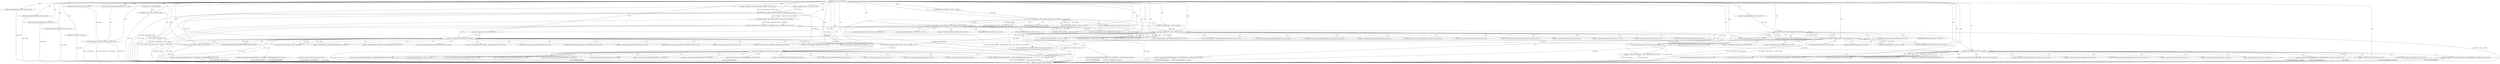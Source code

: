 
digraph "FUN74" {  

"7417" [label = "(METHOD,FUN74)<SUB>1305</SUB>" ]

"7699" [label = "(METHOD_RETURN,int)<SUB>1305</SUB>" ]

"7418" [label = "(PARAM,SpectralBandReplication *VAR46)<SUB>1305</SUB>" ]

"7419" [label = "(PARAM,float VAR220[2][38][64])<SUB>1305</SUB>" ]

"7420" [label = "(PARAM,const float VAR245[38][64][2])<SUB>1306</SUB>" ]

"7421" [label = "(PARAM,const float VAR246[38][64][2])<SUB>1306</SUB>" ]

"7422" [label = "(PARAM,const float VAR231[32][40][2])<SUB>1307</SUB>" ]

"7423" [label = "(PARAM,int VAR173)<SUB>1307</SUB>" ]

"7428" [label = "(&lt;operator&gt;.assignment,VAR240 = 32)<SUB>1310</SUB>" ]

"7432" [label = "(&lt;operator&gt;.assignment,VAR247 = FUN32(2*VAR46-&gt;VAR50[VAR173].VAR162 - VAR240, 0))<SUB>1311</SUB>" ]

"7447" [label = "(FUN100,FUN100(VAR220, 0, 2*sizeof(*VAR220)))<SUB>1312</SUB>" ]

"7697" [label = "(RETURN,return 0;,return 0;)<SUB>1338</SUB>" ]

"7460" [label = "(&lt;operator&gt;.lessThan,VAR69 &lt; VAR46-&gt;VAR48[0])<SUB>1313</SUB>" ]

"7467" [label = "(&lt;operator&gt;.postIncrement,VAR69++)<SUB>1313</SUB>" ]

"7517" [label = "(&lt;operator&gt;.lessThan,VAR69 &lt; VAR46-&gt;VAR48[0] + VAR46-&gt;VAR49[0])<SUB>1319</SUB>" ]

"7530" [label = "(&lt;operator&gt;.postIncrement,VAR69++)<SUB>1319</SUB>" ]

"7583" [label = "(&lt;operator&gt;.lessThan,VAR69 &lt; VAR46-&gt;VAR48[1])<SUB>1326</SUB>" ]

"7590" [label = "(&lt;operator&gt;.postIncrement,VAR69++)<SUB>1326</SUB>" ]

"7640" [label = "(&lt;operator&gt;.lessThan,VAR69 &lt; VAR46-&gt;VAR48[1] + VAR46-&gt;VAR49[1])<SUB>1332</SUB>" ]

"7653" [label = "(&lt;operator&gt;.postIncrement,VAR69++)<SUB>1332</SUB>" ]

"7698" [label = "(LITERAL,0,return 0;)<SUB>1338</SUB>" ]

"7434" [label = "(FUN32,FUN32(2*VAR46-&gt;VAR50[VAR173].VAR162 - VAR240, 0))<SUB>1311</SUB>" ]

"7450" [label = "(&lt;operator&gt;.multiplication,2*sizeof(*VAR220))<SUB>1312</SUB>" ]

"7457" [label = "(&lt;operator&gt;.assignment,VAR69 = 0)<SUB>1313</SUB>" ]

"7580" [label = "(&lt;operator&gt;.assignment,VAR69 = 0)<SUB>1326</SUB>" ]

"7435" [label = "(&lt;operator&gt;.subtraction,2*VAR46-&gt;VAR50[VAR173].VAR162 - VAR240)<SUB>1311</SUB>" ]

"7452" [label = "(&lt;operator&gt;.sizeOf,sizeof(*VAR220))<SUB>1312</SUB>" ]

"7475" [label = "(&lt;operator&gt;.lessThan,VAR68 &lt; VAR247)<SUB>1314</SUB>" ]

"7478" [label = "(&lt;operator&gt;.postIncrement,VAR68++)<SUB>1314</SUB>" ]

"7519" [label = "(&lt;operator&gt;.addition,VAR46-&gt;VAR48[0] + VAR46-&gt;VAR49[0])<SUB>1319</SUB>" ]

"7538" [label = "(&lt;operator&gt;.lessThan,VAR68 &lt; VAR247)<SUB>1320</SUB>" ]

"7541" [label = "(&lt;operator&gt;.postIncrement,VAR68++)<SUB>1320</SUB>" ]

"7598" [label = "(&lt;operator&gt;.lessThan,VAR68 &lt; 38)<SUB>1327</SUB>" ]

"7601" [label = "(&lt;operator&gt;.postIncrement,VAR68++)<SUB>1327</SUB>" ]

"7642" [label = "(&lt;operator&gt;.addition,VAR46-&gt;VAR48[1] + VAR46-&gt;VAR49[1])<SUB>1332</SUB>" ]

"7661" [label = "(&lt;operator&gt;.lessThan,VAR68 &lt; VAR240)<SUB>1333</SUB>" ]

"7664" [label = "(&lt;operator&gt;.postIncrement,VAR68++)<SUB>1333</SUB>" ]

"7436" [label = "(&lt;operator&gt;.multiplication,2*VAR46-&gt;VAR50[VAR173].VAR162)<SUB>1311</SUB>" ]

"7472" [label = "(&lt;operator&gt;.assignment,VAR68 = 0)<SUB>1314</SUB>" ]

"7481" [label = "(&lt;operator&gt;.assignment,VAR220[0][VAR68][VAR69] = VAR231[VAR69][VAR68 + VAR244][0])<SUB>1315</SUB>" ]

"7498" [label = "(&lt;operator&gt;.assignment,VAR220[1][VAR68][VAR69] = VAR231[VAR69][VAR68 + VAR244][1])<SUB>1316</SUB>" ]

"7535" [label = "(&lt;operator&gt;.assignment,VAR68 = 0)<SUB>1320</SUB>" ]

"7544" [label = "(&lt;operator&gt;.assignment,VAR220[0][VAR68][VAR69] = VAR245[VAR68 + VAR240][VAR69][0])<SUB>1321</SUB>" ]

"7561" [label = "(&lt;operator&gt;.assignment,VAR220[1][VAR68][VAR69] = VAR245[VAR68 + VAR240][VAR69][1])<SUB>1322</SUB>" ]

"7595" [label = "(&lt;operator&gt;.assignment,VAR68 = VAR247)<SUB>1327</SUB>" ]

"7604" [label = "(&lt;operator&gt;.assignment,VAR220[0][VAR68][VAR69] = VAR231[VAR69][VAR68 + VAR244][0])<SUB>1328</SUB>" ]

"7621" [label = "(&lt;operator&gt;.assignment,VAR220[1][VAR68][VAR69] = VAR231[VAR69][VAR68 + VAR244][1])<SUB>1329</SUB>" ]

"7658" [label = "(&lt;operator&gt;.assignment,VAR68 = VAR247)<SUB>1333</SUB>" ]

"7667" [label = "(&lt;operator&gt;.assignment,VAR220[0][VAR68][VAR69] = VAR246[VAR68][VAR69][0])<SUB>1334</SUB>" ]

"7682" [label = "(&lt;operator&gt;.assignment,VAR220[1][VAR68][VAR69] = VAR246[VAR68][VAR69][1])<SUB>1335</SUB>" ]

"7494" [label = "(&lt;operator&gt;.addition,VAR68 + VAR244)<SUB>1315</SUB>" ]

"7511" [label = "(&lt;operator&gt;.addition,VAR68 + VAR244)<SUB>1316</SUB>" ]

"7617" [label = "(&lt;operator&gt;.addition,VAR68 + VAR244)<SUB>1328</SUB>" ]

"7634" [label = "(&lt;operator&gt;.addition,VAR68 + VAR244)<SUB>1329</SUB>" ]

"7556" [label = "(&lt;operator&gt;.addition,VAR68 + VAR240)<SUB>1321</SUB>" ]

"7573" [label = "(&lt;operator&gt;.addition,VAR68 + VAR240)<SUB>1322</SUB>" ]

"7462" [label = "(&lt;operator&gt;.indirectIndexAccess,VAR46-&gt;VAR48[0])<SUB>1313</SUB>" ]

"7585" [label = "(&lt;operator&gt;.indirectIndexAccess,VAR46-&gt;VAR48[1])<SUB>1326</SUB>" ]

"7463" [label = "(&lt;operator&gt;.indirectFieldAccess,VAR46-&gt;VAR48)<SUB>1313</SUB>" ]

"7520" [label = "(&lt;operator&gt;.indirectIndexAccess,VAR46-&gt;VAR48[0])<SUB>1319</SUB>" ]

"7525" [label = "(&lt;operator&gt;.indirectIndexAccess,VAR46-&gt;VAR49[0])<SUB>1319</SUB>" ]

"7586" [label = "(&lt;operator&gt;.indirectFieldAccess,VAR46-&gt;VAR48)<SUB>1326</SUB>" ]

"7643" [label = "(&lt;operator&gt;.indirectIndexAccess,VAR46-&gt;VAR48[1])<SUB>1332</SUB>" ]

"7648" [label = "(&lt;operator&gt;.indirectIndexAccess,VAR46-&gt;VAR49[1])<SUB>1332</SUB>" ]

"7465" [label = "(FIELD_IDENTIFIER,VAR48,VAR48)<SUB>1313</SUB>" ]

"7521" [label = "(&lt;operator&gt;.indirectFieldAccess,VAR46-&gt;VAR48)<SUB>1319</SUB>" ]

"7526" [label = "(&lt;operator&gt;.indirectFieldAccess,VAR46-&gt;VAR49)<SUB>1319</SUB>" ]

"7588" [label = "(FIELD_IDENTIFIER,VAR48,VAR48)<SUB>1326</SUB>" ]

"7644" [label = "(&lt;operator&gt;.indirectFieldAccess,VAR46-&gt;VAR48)<SUB>1332</SUB>" ]

"7649" [label = "(&lt;operator&gt;.indirectFieldAccess,VAR46-&gt;VAR49)<SUB>1332</SUB>" ]

"7482" [label = "(&lt;operator&gt;.indirectIndexAccess,VAR220[0][VAR68][VAR69])<SUB>1315</SUB>" ]

"7489" [label = "(&lt;operator&gt;.indirectIndexAccess,VAR231[VAR69][VAR68 + VAR244][0])<SUB>1315</SUB>" ]

"7499" [label = "(&lt;operator&gt;.indirectIndexAccess,VAR220[1][VAR68][VAR69])<SUB>1316</SUB>" ]

"7506" [label = "(&lt;operator&gt;.indirectIndexAccess,VAR231[VAR69][VAR68 + VAR244][1])<SUB>1316</SUB>" ]

"7523" [label = "(FIELD_IDENTIFIER,VAR48,VAR48)<SUB>1319</SUB>" ]

"7528" [label = "(FIELD_IDENTIFIER,VAR49,VAR49)<SUB>1319</SUB>" ]

"7545" [label = "(&lt;operator&gt;.indirectIndexAccess,VAR220[0][VAR68][VAR69])<SUB>1321</SUB>" ]

"7552" [label = "(&lt;operator&gt;.indirectIndexAccess,VAR245[VAR68 + VAR240][VAR69][0])<SUB>1321</SUB>" ]

"7562" [label = "(&lt;operator&gt;.indirectIndexAccess,VAR220[1][VAR68][VAR69])<SUB>1322</SUB>" ]

"7569" [label = "(&lt;operator&gt;.indirectIndexAccess,VAR245[VAR68 + VAR240][VAR69][1])<SUB>1322</SUB>" ]

"7605" [label = "(&lt;operator&gt;.indirectIndexAccess,VAR220[0][VAR68][VAR69])<SUB>1328</SUB>" ]

"7612" [label = "(&lt;operator&gt;.indirectIndexAccess,VAR231[VAR69][VAR68 + VAR244][0])<SUB>1328</SUB>" ]

"7622" [label = "(&lt;operator&gt;.indirectIndexAccess,VAR220[1][VAR68][VAR69])<SUB>1329</SUB>" ]

"7629" [label = "(&lt;operator&gt;.indirectIndexAccess,VAR231[VAR69][VAR68 + VAR244][1])<SUB>1329</SUB>" ]

"7646" [label = "(FIELD_IDENTIFIER,VAR48,VAR48)<SUB>1332</SUB>" ]

"7651" [label = "(FIELD_IDENTIFIER,VAR49,VAR49)<SUB>1332</SUB>" ]

"7668" [label = "(&lt;operator&gt;.indirectIndexAccess,VAR220[0][VAR68][VAR69])<SUB>1334</SUB>" ]

"7675" [label = "(&lt;operator&gt;.indirectIndexAccess,VAR246[VAR68][VAR69][0])<SUB>1334</SUB>" ]

"7683" [label = "(&lt;operator&gt;.indirectIndexAccess,VAR220[1][VAR68][VAR69])<SUB>1335</SUB>" ]

"7690" [label = "(&lt;operator&gt;.indirectIndexAccess,VAR246[VAR68][VAR69][1])<SUB>1335</SUB>" ]

"7483" [label = "(&lt;operator&gt;.indirectIndexAccess,VAR220[0][VAR68])<SUB>1315</SUB>" ]

"7490" [label = "(&lt;operator&gt;.indirectIndexAccess,VAR231[VAR69][VAR68 + VAR244])<SUB>1315</SUB>" ]

"7500" [label = "(&lt;operator&gt;.indirectIndexAccess,VAR220[1][VAR68])<SUB>1316</SUB>" ]

"7507" [label = "(&lt;operator&gt;.indirectIndexAccess,VAR231[VAR69][VAR68 + VAR244])<SUB>1316</SUB>" ]

"7546" [label = "(&lt;operator&gt;.indirectIndexAccess,VAR220[0][VAR68])<SUB>1321</SUB>" ]

"7553" [label = "(&lt;operator&gt;.indirectIndexAccess,VAR245[VAR68 + VAR240][VAR69])<SUB>1321</SUB>" ]

"7563" [label = "(&lt;operator&gt;.indirectIndexAccess,VAR220[1][VAR68])<SUB>1322</SUB>" ]

"7570" [label = "(&lt;operator&gt;.indirectIndexAccess,VAR245[VAR68 + VAR240][VAR69])<SUB>1322</SUB>" ]

"7606" [label = "(&lt;operator&gt;.indirectIndexAccess,VAR220[0][VAR68])<SUB>1328</SUB>" ]

"7613" [label = "(&lt;operator&gt;.indirectIndexAccess,VAR231[VAR69][VAR68 + VAR244])<SUB>1328</SUB>" ]

"7623" [label = "(&lt;operator&gt;.indirectIndexAccess,VAR220[1][VAR68])<SUB>1329</SUB>" ]

"7630" [label = "(&lt;operator&gt;.indirectIndexAccess,VAR231[VAR69][VAR68 + VAR244])<SUB>1329</SUB>" ]

"7669" [label = "(&lt;operator&gt;.indirectIndexAccess,VAR220[0][VAR68])<SUB>1334</SUB>" ]

"7676" [label = "(&lt;operator&gt;.indirectIndexAccess,VAR246[VAR68][VAR69])<SUB>1334</SUB>" ]

"7684" [label = "(&lt;operator&gt;.indirectIndexAccess,VAR220[1][VAR68])<SUB>1335</SUB>" ]

"7691" [label = "(&lt;operator&gt;.indirectIndexAccess,VAR246[VAR68][VAR69])<SUB>1335</SUB>" ]

"7484" [label = "(&lt;operator&gt;.indirectIndexAccess,VAR220[0])<SUB>1315</SUB>" ]

"7491" [label = "(&lt;operator&gt;.indirectIndexAccess,VAR231[VAR69])<SUB>1315</SUB>" ]

"7501" [label = "(&lt;operator&gt;.indirectIndexAccess,VAR220[1])<SUB>1316</SUB>" ]

"7508" [label = "(&lt;operator&gt;.indirectIndexAccess,VAR231[VAR69])<SUB>1316</SUB>" ]

"7547" [label = "(&lt;operator&gt;.indirectIndexAccess,VAR220[0])<SUB>1321</SUB>" ]

"7554" [label = "(&lt;operator&gt;.indirectIndexAccess,VAR245[VAR68 + VAR240])<SUB>1321</SUB>" ]

"7564" [label = "(&lt;operator&gt;.indirectIndexAccess,VAR220[1])<SUB>1322</SUB>" ]

"7571" [label = "(&lt;operator&gt;.indirectIndexAccess,VAR245[VAR68 + VAR240])<SUB>1322</SUB>" ]

"7607" [label = "(&lt;operator&gt;.indirectIndexAccess,VAR220[0])<SUB>1328</SUB>" ]

"7614" [label = "(&lt;operator&gt;.indirectIndexAccess,VAR231[VAR69])<SUB>1328</SUB>" ]

"7624" [label = "(&lt;operator&gt;.indirectIndexAccess,VAR220[1])<SUB>1329</SUB>" ]

"7631" [label = "(&lt;operator&gt;.indirectIndexAccess,VAR231[VAR69])<SUB>1329</SUB>" ]

"7670" [label = "(&lt;operator&gt;.indirectIndexAccess,VAR220[0])<SUB>1334</SUB>" ]

"7677" [label = "(&lt;operator&gt;.indirectIndexAccess,VAR246[VAR68])<SUB>1334</SUB>" ]

"7685" [label = "(&lt;operator&gt;.indirectIndexAccess,VAR220[1])<SUB>1335</SUB>" ]

"7692" [label = "(&lt;operator&gt;.indirectIndexAccess,VAR246[VAR68])<SUB>1335</SUB>" ]

  "7697" -> "7699"  [ label = "DDG: &lt;RET&gt;"] 

  "7418" -> "7699"  [ label = "DDG: VAR46"] 

  "7420" -> "7699"  [ label = "DDG: VAR245"] 

  "7421" -> "7699"  [ label = "DDG: VAR246"] 

  "7422" -> "7699"  [ label = "DDG: VAR231"] 

  "7423" -> "7699"  [ label = "DDG: VAR173"] 

  "7432" -> "7699"  [ label = "DDG: VAR247"] 

  "7436" -> "7699"  [ label = "DDG: VAR46-&gt;VAR50[VAR173].VAR162"] 

  "7435" -> "7699"  [ label = "DDG: 2*VAR46-&gt;VAR50[VAR173].VAR162"] 

  "7435" -> "7699"  [ label = "DDG: VAR240"] 

  "7434" -> "7699"  [ label = "DDG: 2*VAR46-&gt;VAR50[VAR173].VAR162 - VAR240"] 

  "7432" -> "7699"  [ label = "DDG: FUN32(2*VAR46-&gt;VAR50[VAR173].VAR162 - VAR240, 0)"] 

  "7447" -> "7699"  [ label = "DDG: VAR220"] 

  "7452" -> "7699"  [ label = "DDG: *VAR220"] 

  "7447" -> "7699"  [ label = "DDG: 2*sizeof(*VAR220)"] 

  "7447" -> "7699"  [ label = "DDG: FUN100(VAR220, 0, 2*sizeof(*VAR220))"] 

  "7460" -> "7699"  [ label = "DDG: VAR69 &lt; VAR46-&gt;VAR48[0]"] 

  "7519" -> "7699"  [ label = "DDG: VAR46-&gt;VAR48[0]"] 

  "7519" -> "7699"  [ label = "DDG: VAR46-&gt;VAR49[0]"] 

  "7517" -> "7699"  [ label = "DDG: VAR46-&gt;VAR48[0] + VAR46-&gt;VAR49[0]"] 

  "7517" -> "7699"  [ label = "DDG: VAR69 &lt; VAR46-&gt;VAR48[0] + VAR46-&gt;VAR49[0]"] 

  "7583" -> "7699"  [ label = "DDG: VAR69 &lt; VAR46-&gt;VAR48[1]"] 

  "7640" -> "7699"  [ label = "DDG: VAR69"] 

  "7642" -> "7699"  [ label = "DDG: VAR46-&gt;VAR48[1]"] 

  "7642" -> "7699"  [ label = "DDG: VAR46-&gt;VAR49[1]"] 

  "7640" -> "7699"  [ label = "DDG: VAR46-&gt;VAR48[1] + VAR46-&gt;VAR49[1]"] 

  "7640" -> "7699"  [ label = "DDG: VAR69 &lt; VAR46-&gt;VAR48[1] + VAR46-&gt;VAR49[1]"] 

  "7658" -> "7699"  [ label = "DDG: VAR247"] 

  "7661" -> "7699"  [ label = "DDG: VAR68"] 

  "7661" -> "7699"  [ label = "DDG: VAR240"] 

  "7661" -> "7699"  [ label = "DDG: VAR68 &lt; VAR240"] 

  "7667" -> "7699"  [ label = "DDG: VAR220[0][VAR68][VAR69]"] 

  "7667" -> "7699"  [ label = "DDG: VAR246[VAR68][VAR69][0]"] 

  "7682" -> "7699"  [ label = "DDG: VAR220[1][VAR68][VAR69]"] 

  "7682" -> "7699"  [ label = "DDG: VAR246[VAR68][VAR69][1]"] 

  "7595" -> "7699"  [ label = "DDG: VAR247"] 

  "7598" -> "7699"  [ label = "DDG: VAR68"] 

  "7598" -> "7699"  [ label = "DDG: VAR68 &lt; 38"] 

  "7604" -> "7699"  [ label = "DDG: VAR220[0][VAR68][VAR69]"] 

  "7604" -> "7699"  [ label = "DDG: VAR231[VAR69][VAR68 + VAR244][0]"] 

  "7621" -> "7699"  [ label = "DDG: VAR220[1][VAR68][VAR69]"] 

  "7634" -> "7699"  [ label = "DDG: VAR244"] 

  "7621" -> "7699"  [ label = "DDG: VAR231[VAR69][VAR68 + VAR244][1]"] 

  "7538" -> "7699"  [ label = "DDG: VAR68"] 

  "7538" -> "7699"  [ label = "DDG: VAR247"] 

  "7538" -> "7699"  [ label = "DDG: VAR68 &lt; VAR247"] 

  "7544" -> "7699"  [ label = "DDG: VAR220[0][VAR68][VAR69]"] 

  "7544" -> "7699"  [ label = "DDG: VAR245[VAR68 + VAR240][VAR69][0]"] 

  "7561" -> "7699"  [ label = "DDG: VAR220[1][VAR68][VAR69]"] 

  "7573" -> "7699"  [ label = "DDG: VAR240"] 

  "7561" -> "7699"  [ label = "DDG: VAR245[VAR68 + VAR240][VAR69][1]"] 

  "7475" -> "7699"  [ label = "DDG: VAR68"] 

  "7475" -> "7699"  [ label = "DDG: VAR247"] 

  "7475" -> "7699"  [ label = "DDG: VAR68 &lt; VAR247"] 

  "7481" -> "7699"  [ label = "DDG: VAR220[0][VAR68][VAR69]"] 

  "7481" -> "7699"  [ label = "DDG: VAR231[VAR69][VAR68 + VAR244][0]"] 

  "7498" -> "7699"  [ label = "DDG: VAR220[1][VAR68][VAR69]"] 

  "7511" -> "7699"  [ label = "DDG: VAR244"] 

  "7498" -> "7699"  [ label = "DDG: VAR231[VAR69][VAR68 + VAR244][1]"] 

  "7417" -> "7418"  [ label = "DDG: "] 

  "7417" -> "7419"  [ label = "DDG: "] 

  "7417" -> "7420"  [ label = "DDG: "] 

  "7417" -> "7421"  [ label = "DDG: "] 

  "7417" -> "7422"  [ label = "DDG: "] 

  "7417" -> "7423"  [ label = "DDG: "] 

  "7417" -> "7428"  [ label = "DDG: "] 

  "7434" -> "7432"  [ label = "DDG: 2*VAR46-&gt;VAR50[VAR173].VAR162 - VAR240"] 

  "7434" -> "7432"  [ label = "DDG: 0"] 

  "7698" -> "7697"  [ label = "DDG: 0"] 

  "7417" -> "7697"  [ label = "DDG: "] 

  "7419" -> "7447"  [ label = "DDG: VAR220"] 

  "7417" -> "7447"  [ label = "DDG: "] 

  "7450" -> "7447"  [ label = "DDG: 2"] 

  "7417" -> "7698"  [ label = "DDG: "] 

  "7435" -> "7434"  [ label = "DDG: 2*VAR46-&gt;VAR50[VAR173].VAR162"] 

  "7435" -> "7434"  [ label = "DDG: VAR240"] 

  "7417" -> "7434"  [ label = "DDG: "] 

  "7417" -> "7450"  [ label = "DDG: "] 

  "7417" -> "7457"  [ label = "DDG: "] 

  "7457" -> "7460"  [ label = "DDG: VAR69"] 

  "7467" -> "7460"  [ label = "DDG: VAR69"] 

  "7417" -> "7460"  [ label = "DDG: "] 

  "7460" -> "7467"  [ label = "DDG: VAR69"] 

  "7417" -> "7467"  [ label = "DDG: "] 

  "7460" -> "7517"  [ label = "DDG: VAR69"] 

  "7530" -> "7517"  [ label = "DDG: VAR69"] 

  "7417" -> "7517"  [ label = "DDG: "] 

  "7460" -> "7517"  [ label = "DDG: VAR46-&gt;VAR48[0]"] 

  "7517" -> "7530"  [ label = "DDG: VAR69"] 

  "7417" -> "7530"  [ label = "DDG: "] 

  "7417" -> "7580"  [ label = "DDG: "] 

  "7580" -> "7583"  [ label = "DDG: VAR69"] 

  "7590" -> "7583"  [ label = "DDG: VAR69"] 

  "7417" -> "7583"  [ label = "DDG: "] 

  "7583" -> "7590"  [ label = "DDG: VAR69"] 

  "7417" -> "7590"  [ label = "DDG: "] 

  "7583" -> "7640"  [ label = "DDG: VAR69"] 

  "7653" -> "7640"  [ label = "DDG: VAR69"] 

  "7417" -> "7640"  [ label = "DDG: "] 

  "7583" -> "7640"  [ label = "DDG: VAR46-&gt;VAR48[1]"] 

  "7640" -> "7653"  [ label = "DDG: VAR69"] 

  "7417" -> "7653"  [ label = "DDG: "] 

  "7436" -> "7435"  [ label = "DDG: 2"] 

  "7436" -> "7435"  [ label = "DDG: VAR46-&gt;VAR50[VAR173].VAR162"] 

  "7428" -> "7435"  [ label = "DDG: VAR240"] 

  "7417" -> "7435"  [ label = "DDG: "] 

  "7460" -> "7519"  [ label = "DDG: VAR46-&gt;VAR48[0]"] 

  "7583" -> "7642"  [ label = "DDG: VAR46-&gt;VAR48[1]"] 

  "7417" -> "7436"  [ label = "DDG: "] 

  "7417" -> "7472"  [ label = "DDG: "] 

  "7472" -> "7475"  [ label = "DDG: VAR68"] 

  "7478" -> "7475"  [ label = "DDG: VAR68"] 

  "7417" -> "7475"  [ label = "DDG: "] 

  "7432" -> "7475"  [ label = "DDG: VAR247"] 

  "7417" -> "7478"  [ label = "DDG: "] 

  "7475" -> "7478"  [ label = "DDG: VAR68"] 

  "7417" -> "7535"  [ label = "DDG: "] 

  "7535" -> "7538"  [ label = "DDG: VAR68"] 

  "7541" -> "7538"  [ label = "DDG: VAR68"] 

  "7417" -> "7538"  [ label = "DDG: "] 

  "7432" -> "7538"  [ label = "DDG: VAR247"] 

  "7475" -> "7538"  [ label = "DDG: VAR247"] 

  "7417" -> "7541"  [ label = "DDG: "] 

  "7538" -> "7541"  [ label = "DDG: VAR68"] 

  "7432" -> "7595"  [ label = "DDG: VAR247"] 

  "7538" -> "7595"  [ label = "DDG: VAR247"] 

  "7475" -> "7595"  [ label = "DDG: VAR247"] 

  "7417" -> "7595"  [ label = "DDG: "] 

  "7595" -> "7598"  [ label = "DDG: VAR68"] 

  "7601" -> "7598"  [ label = "DDG: VAR68"] 

  "7417" -> "7598"  [ label = "DDG: "] 

  "7417" -> "7601"  [ label = "DDG: "] 

  "7598" -> "7601"  [ label = "DDG: VAR68"] 

  "7432" -> "7658"  [ label = "DDG: VAR247"] 

  "7538" -> "7658"  [ label = "DDG: VAR247"] 

  "7475" -> "7658"  [ label = "DDG: VAR247"] 

  "7417" -> "7658"  [ label = "DDG: "] 

  "7658" -> "7661"  [ label = "DDG: VAR68"] 

  "7664" -> "7661"  [ label = "DDG: VAR68"] 

  "7417" -> "7661"  [ label = "DDG: "] 

  "7435" -> "7661"  [ label = "DDG: VAR240"] 

  "7661" -> "7664"  [ label = "DDG: VAR68"] 

  "7417" -> "7664"  [ label = "DDG: "] 

  "7475" -> "7494"  [ label = "DDG: VAR68"] 

  "7417" -> "7494"  [ label = "DDG: "] 

  "7417" -> "7511"  [ label = "DDG: "] 

  "7475" -> "7511"  [ label = "DDG: VAR68"] 

  "7598" -> "7617"  [ label = "DDG: VAR68"] 

  "7417" -> "7617"  [ label = "DDG: "] 

  "7417" -> "7634"  [ label = "DDG: "] 

  "7598" -> "7634"  [ label = "DDG: VAR68"] 

  "7538" -> "7556"  [ label = "DDG: VAR68"] 

  "7417" -> "7556"  [ label = "DDG: "] 

  "7435" -> "7556"  [ label = "DDG: VAR240"] 

  "7417" -> "7573"  [ label = "DDG: "] 

  "7538" -> "7573"  [ label = "DDG: VAR68"] 

  "7435" -> "7573"  [ label = "DDG: VAR240"] 

  "7460" -> "7465"  [ label = "CDG: "] 

  "7460" -> "7462"  [ label = "CDG: "] 

  "7460" -> "7467"  [ label = "CDG: "] 

  "7460" -> "7472"  [ label = "CDG: "] 

  "7460" -> "7460"  [ label = "CDG: "] 

  "7460" -> "7475"  [ label = "CDG: "] 

  "7460" -> "7463"  [ label = "CDG: "] 

  "7517" -> "7526"  [ label = "CDG: "] 

  "7517" -> "7530"  [ label = "CDG: "] 

  "7517" -> "7525"  [ label = "CDG: "] 

  "7517" -> "7517"  [ label = "CDG: "] 

  "7517" -> "7535"  [ label = "CDG: "] 

  "7517" -> "7519"  [ label = "CDG: "] 

  "7517" -> "7520"  [ label = "CDG: "] 

  "7517" -> "7521"  [ label = "CDG: "] 

  "7517" -> "7528"  [ label = "CDG: "] 

  "7517" -> "7538"  [ label = "CDG: "] 

  "7517" -> "7523"  [ label = "CDG: "] 

  "7583" -> "7598"  [ label = "CDG: "] 

  "7583" -> "7586"  [ label = "CDG: "] 

  "7583" -> "7585"  [ label = "CDG: "] 

  "7583" -> "7595"  [ label = "CDG: "] 

  "7583" -> "7588"  [ label = "CDG: "] 

  "7583" -> "7583"  [ label = "CDG: "] 

  "7583" -> "7590"  [ label = "CDG: "] 

  "7640" -> "7653"  [ label = "CDG: "] 

  "7640" -> "7640"  [ label = "CDG: "] 

  "7640" -> "7644"  [ label = "CDG: "] 

  "7640" -> "7649"  [ label = "CDG: "] 

  "7640" -> "7661"  [ label = "CDG: "] 

  "7640" -> "7648"  [ label = "CDG: "] 

  "7640" -> "7646"  [ label = "CDG: "] 

  "7640" -> "7651"  [ label = "CDG: "] 

  "7640" -> "7642"  [ label = "CDG: "] 

  "7640" -> "7643"  [ label = "CDG: "] 

  "7640" -> "7658"  [ label = "CDG: "] 

  "7475" -> "7482"  [ label = "CDG: "] 

  "7475" -> "7501"  [ label = "CDG: "] 

  "7475" -> "7499"  [ label = "CDG: "] 

  "7475" -> "7483"  [ label = "CDG: "] 

  "7475" -> "7478"  [ label = "CDG: "] 

  "7475" -> "7508"  [ label = "CDG: "] 

  "7475" -> "7490"  [ label = "CDG: "] 

  "7475" -> "7484"  [ label = "CDG: "] 

  "7475" -> "7489"  [ label = "CDG: "] 

  "7475" -> "7494"  [ label = "CDG: "] 

  "7475" -> "7511"  [ label = "CDG: "] 

  "7475" -> "7498"  [ label = "CDG: "] 

  "7475" -> "7500"  [ label = "CDG: "] 

  "7475" -> "7491"  [ label = "CDG: "] 

  "7475" -> "7475"  [ label = "CDG: "] 

  "7475" -> "7506"  [ label = "CDG: "] 

  "7475" -> "7481"  [ label = "CDG: "] 

  "7475" -> "7507"  [ label = "CDG: "] 

  "7538" -> "7562"  [ label = "CDG: "] 

  "7538" -> "7556"  [ label = "CDG: "] 

  "7538" -> "7561"  [ label = "CDG: "] 

  "7538" -> "7541"  [ label = "CDG: "] 

  "7538" -> "7571"  [ label = "CDG: "] 

  "7538" -> "7553"  [ label = "CDG: "] 

  "7538" -> "7563"  [ label = "CDG: "] 

  "7538" -> "7554"  [ label = "CDG: "] 

  "7538" -> "7570"  [ label = "CDG: "] 

  "7538" -> "7547"  [ label = "CDG: "] 

  "7538" -> "7544"  [ label = "CDG: "] 

  "7538" -> "7546"  [ label = "CDG: "] 

  "7538" -> "7552"  [ label = "CDG: "] 

  "7538" -> "7573"  [ label = "CDG: "] 

  "7538" -> "7569"  [ label = "CDG: "] 

  "7538" -> "7538"  [ label = "CDG: "] 

  "7538" -> "7545"  [ label = "CDG: "] 

  "7538" -> "7564"  [ label = "CDG: "] 

  "7598" -> "7630"  [ label = "CDG: "] 

  "7598" -> "7598"  [ label = "CDG: "] 

  "7598" -> "7624"  [ label = "CDG: "] 

  "7598" -> "7604"  [ label = "CDG: "] 

  "7598" -> "7623"  [ label = "CDG: "] 

  "7598" -> "7607"  [ label = "CDG: "] 

  "7598" -> "7622"  [ label = "CDG: "] 

  "7598" -> "7617"  [ label = "CDG: "] 

  "7598" -> "7631"  [ label = "CDG: "] 

  "7598" -> "7629"  [ label = "CDG: "] 

  "7598" -> "7613"  [ label = "CDG: "] 

  "7598" -> "7614"  [ label = "CDG: "] 

  "7598" -> "7612"  [ label = "CDG: "] 

  "7598" -> "7605"  [ label = "CDG: "] 

  "7598" -> "7606"  [ label = "CDG: "] 

  "7598" -> "7634"  [ label = "CDG: "] 

  "7598" -> "7621"  [ label = "CDG: "] 

  "7598" -> "7601"  [ label = "CDG: "] 

  "7661" -> "7670"  [ label = "CDG: "] 

  "7661" -> "7691"  [ label = "CDG: "] 

  "7661" -> "7664"  [ label = "CDG: "] 

  "7661" -> "7685"  [ label = "CDG: "] 

  "7661" -> "7667"  [ label = "CDG: "] 

  "7661" -> "7682"  [ label = "CDG: "] 

  "7661" -> "7677"  [ label = "CDG: "] 

  "7661" -> "7675"  [ label = "CDG: "] 

  "7661" -> "7668"  [ label = "CDG: "] 

  "7661" -> "7692"  [ label = "CDG: "] 

  "7661" -> "7661"  [ label = "CDG: "] 

  "7661" -> "7676"  [ label = "CDG: "] 

  "7661" -> "7690"  [ label = "CDG: "] 

  "7661" -> "7684"  [ label = "CDG: "] 

  "7661" -> "7669"  [ label = "CDG: "] 

  "7661" -> "7683"  [ label = "CDG: "] 

}